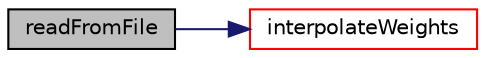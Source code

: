 digraph "readFromFile"
{
  bgcolor="transparent";
  edge [fontname="Helvetica",fontsize="10",labelfontname="Helvetica",labelfontsize="10"];
  node [fontname="Helvetica",fontsize="10",shape=record];
  rankdir="LR";
  Node1 [label="readFromFile",height=0.2,width=0.4,color="black", fillcolor="grey75", style="filled", fontcolor="black"];
  Node1 -> Node2 [color="midnightblue",fontsize="10",style="solid",fontname="Helvetica"];
  Node2 [label="interpolateWeights",height=0.2,width=0.4,color="red",URL="$a00130.html#a85eafe69583e208ad3ace34a81a618ed",tooltip="Return the interpolation indices and gradient. "];
}
